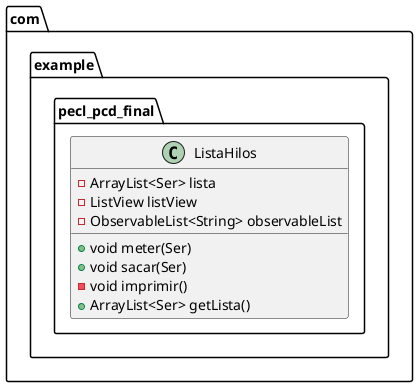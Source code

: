 @startuml
class com.example.pecl_pcd_final.ListaHilos {
- ArrayList<Ser> lista
- ListView listView
- ObservableList<String> observableList
+ void meter(Ser)
+ void sacar(Ser)
- void imprimir()
+ ArrayList<Ser> getLista()
}


@enduml